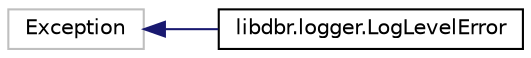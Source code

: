 digraph "Graphical Class Hierarchy"
{
 // LATEX_PDF_SIZE
  edge [fontname="Helvetica",fontsize="10",labelfontname="Helvetica",labelfontsize="10"];
  node [fontname="Helvetica",fontsize="10",shape=record];
  rankdir="LR";
  Node6 [label="Exception",height=0.2,width=0.4,color="grey75", fillcolor="white", style="filled",tooltip=" "];
  Node6 -> Node0 [dir="back",color="midnightblue",fontsize="10",style="solid",fontname="Helvetica"];
  Node0 [label="libdbr.logger.LogLevelError",height=0.2,width=0.4,color="black", fillcolor="white", style="filled",URL="$classlibdbr_1_1logger_1_1_log_level_error.html",tooltip="Exception class for log level errors."];
}
